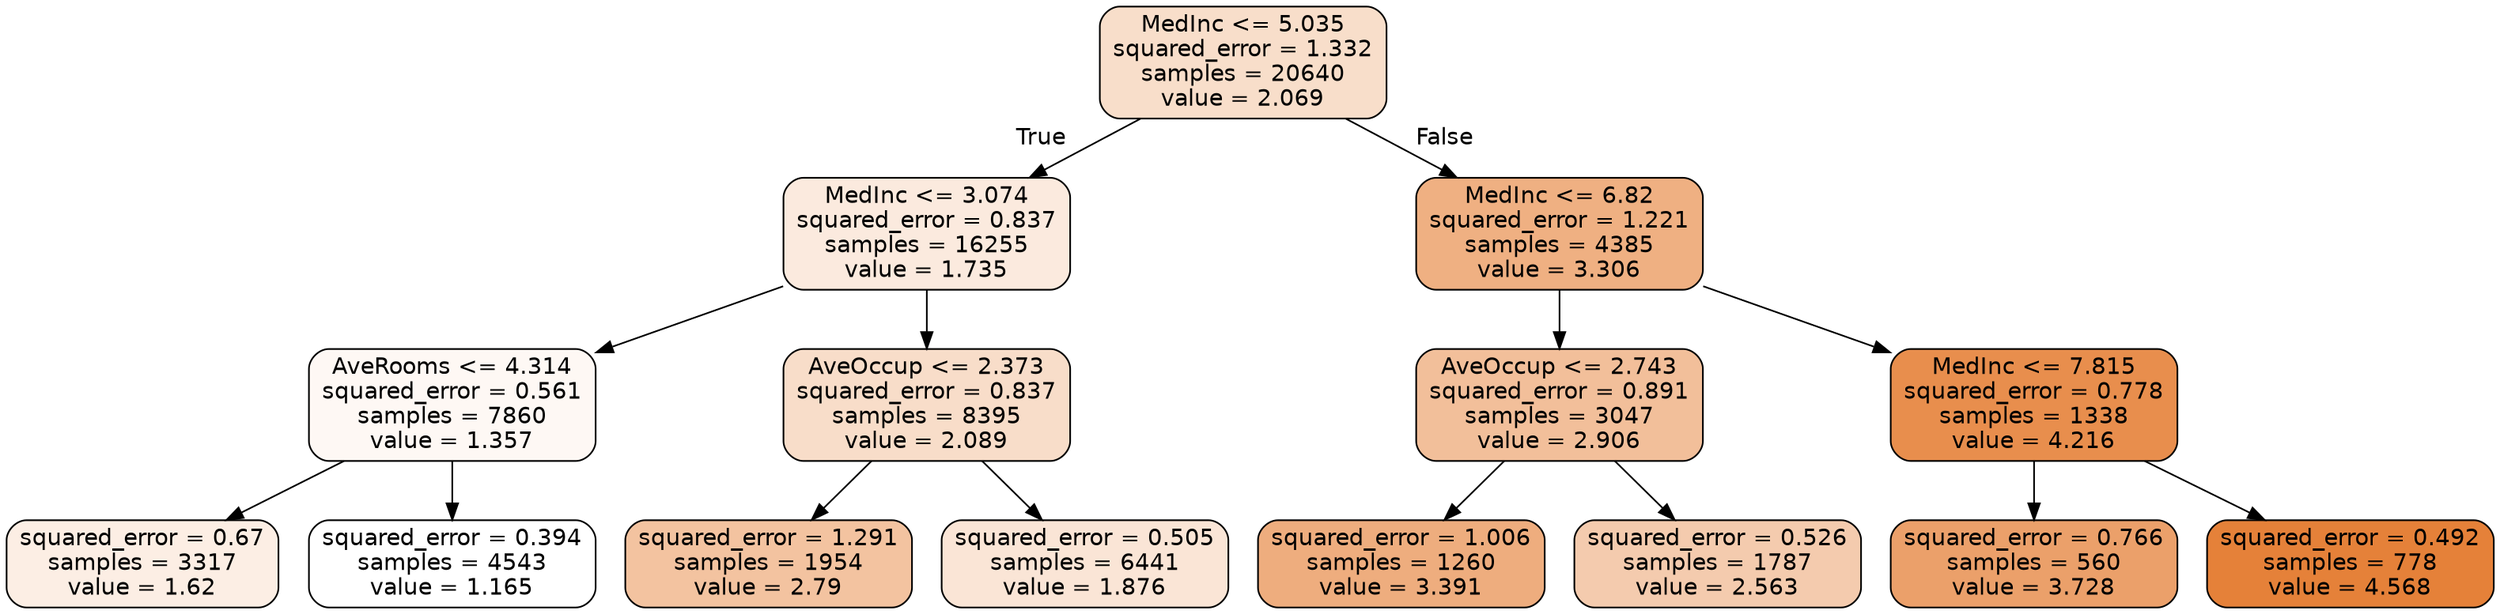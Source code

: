 digraph Tree {
node [shape=box, style="filled, rounded", color="black", fontname="helvetica"] ;
edge [fontname="helvetica"] ;
0 [label="MedInc <= 5.035\nsquared_error = 1.332\nsamples = 20640\nvalue = 2.069", fillcolor="#f8deca"] ;
1 [label="MedInc <= 3.074\nsquared_error = 0.837\nsamples = 16255\nvalue = 1.735", fillcolor="#fbeade"] ;
0 -> 1 [labeldistance=2.5, labelangle=45, headlabel="True"] ;
2 [label="AveRooms <= 4.314\nsquared_error = 0.561\nsamples = 7860\nvalue = 1.357", fillcolor="#fef8f4"] ;
1 -> 2 ;
3 [label="squared_error = 0.67\nsamples = 3317\nvalue = 1.62", fillcolor="#fceee4"] ;
2 -> 3 ;
4 [label="squared_error = 0.394\nsamples = 4543\nvalue = 1.165", fillcolor="#ffffff"] ;
2 -> 4 ;
5 [label="AveOccup <= 2.373\nsquared_error = 0.837\nsamples = 8395\nvalue = 2.089", fillcolor="#f8ddc9"] ;
1 -> 5 ;
6 [label="squared_error = 1.291\nsamples = 1954\nvalue = 2.79", fillcolor="#f3c3a0"] ;
5 -> 6 ;
7 [label="squared_error = 0.505\nsamples = 6441\nvalue = 1.876", fillcolor="#fae5d6"] ;
5 -> 7 ;
8 [label="MedInc <= 6.82\nsquared_error = 1.221\nsamples = 4385\nvalue = 3.306", fillcolor="#efb082"] ;
0 -> 8 [labeldistance=2.5, labelangle=-45, headlabel="False"] ;
9 [label="AveOccup <= 2.743\nsquared_error = 0.891\nsamples = 3047\nvalue = 2.906", fillcolor="#f2bf9a"] ;
8 -> 9 ;
10 [label="squared_error = 1.006\nsamples = 1260\nvalue = 3.391", fillcolor="#eead7e"] ;
9 -> 10 ;
11 [label="squared_error = 0.526\nsamples = 1787\nvalue = 2.563", fillcolor="#f4cbae"] ;
9 -> 11 ;
12 [label="MedInc <= 7.815\nsquared_error = 0.778\nsamples = 1338\nvalue = 4.216", fillcolor="#e88e4d"] ;
8 -> 12 ;
13 [label="squared_error = 0.766\nsamples = 560\nvalue = 3.728", fillcolor="#eba06a"] ;
12 -> 13 ;
14 [label="squared_error = 0.492\nsamples = 778\nvalue = 4.568", fillcolor="#e58139"] ;
12 -> 14 ;
}